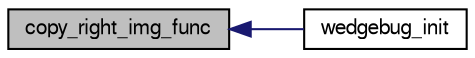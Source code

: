 digraph "copy_right_img_func"
{
  edge [fontname="FreeSans",fontsize="10",labelfontname="FreeSans",labelfontsize="10"];
  node [fontname="FreeSans",fontsize="10",shape=record];
  rankdir="LR";
  Node1 [label="copy_right_img_func",height=0.2,width=0.4,color="black", fillcolor="grey75", style="filled", fontcolor="black"];
  Node1 -> Node2 [dir="back",color="midnightblue",fontsize="10",style="solid",fontname="FreeSans"];
  Node2 [label="wedgebug_init",height=0.2,width=0.4,color="black", fillcolor="white", style="filled",URL="$wedgebug_8h.html#aa5dd4cdf2fa1c2edd243c2e1f6cdf95c"];
}
